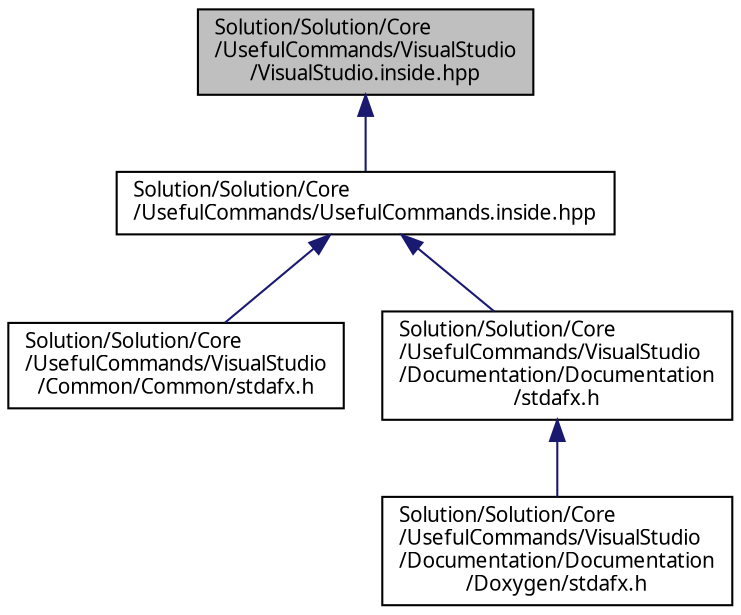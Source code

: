digraph "Solution/Solution/Core/UsefulCommands/VisualStudio/VisualStudio.inside.hpp"
{
 // INTERACTIVE_SVG=YES
  edge [fontname="Verdana",fontsize="10",labelfontname="Verdana",labelfontsize="10"];
  node [fontname="Verdana",fontsize="10",shape=record];
  Node1 [label="Solution/Solution/Core\l/UsefulCommands/VisualStudio\l/VisualStudio.inside.hpp",height=0.2,width=0.4,color="black", fillcolor="grey75", style="filled", fontcolor="black"];
  Node1 -> Node2 [dir="back",color="midnightblue",fontsize="10",style="solid",fontname="Verdana"];
  Node2 [label="Solution/Solution/Core\l/UsefulCommands/UsefulCommands.inside.hpp",height=0.2,width=0.4,color="black", fillcolor="white", style="filled",URL="$_useful_commands_8inside_8hpp.html"];
  Node2 -> Node3 [dir="back",color="midnightblue",fontsize="10",style="solid",fontname="Verdana"];
  Node3 [label="Solution/Solution/Core\l/UsefulCommands/VisualStudio\l/Common/Common/stdafx.h",height=0.2,width=0.4,color="black", fillcolor="white", style="filled",URL="$_core_2_useful_commands_2_visual_studio_2_common_2_common_2stdafx_8h_source.html"];
  Node2 -> Node4 [dir="back",color="midnightblue",fontsize="10",style="solid",fontname="Verdana"];
  Node4 [label="Solution/Solution/Core\l/UsefulCommands/VisualStudio\l/Documentation/Documentation\l/stdafx.h",height=0.2,width=0.4,color="black", fillcolor="white", style="filled",URL="$_core_2_useful_commands_2_visual_studio_2_documentation_2_documentation_2stdafx_8h_source.html"];
  Node4 -> Node5 [dir="back",color="midnightblue",fontsize="10",style="solid",fontname="Verdana"];
  Node5 [label="Solution/Solution/Core\l/UsefulCommands/VisualStudio\l/Documentation/Documentation\l/Doxygen/stdafx.h",height=0.2,width=0.4,color="black", fillcolor="white", style="filled",URL="$_core_2_useful_commands_2_visual_studio_2_documentation_2_documentation_2_doxygen_2stdafx_8h_source.html"];
}
